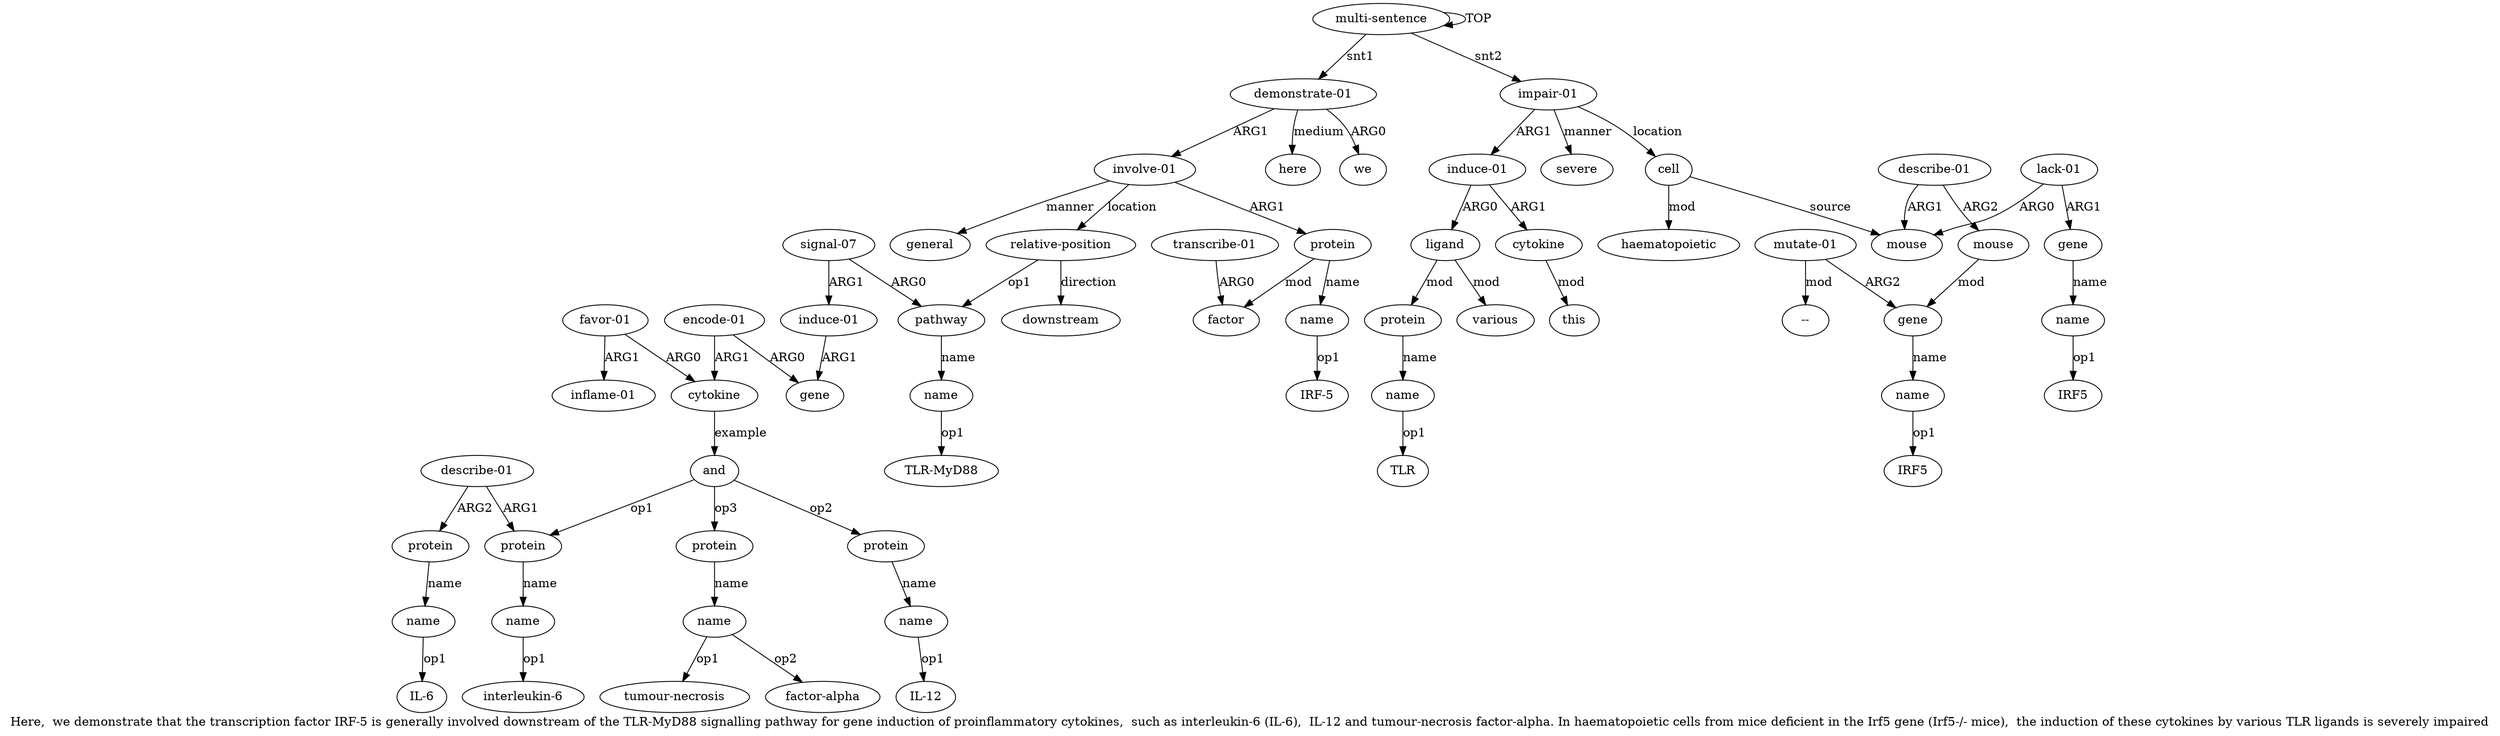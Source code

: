 digraph  {
	graph [label="Here,  we demonstrate that the transcription factor IRF-5 is generally involved downstream of the TLR-MyD88 signalling pathway for \
gene induction of proinflammatory cytokines,  such as interleukin-6 (IL-6),  IL-12 and tumour-necrosis factor-alpha. In haematopoietic \
cells from mice deficient in the Irf5 gene (Irf5-/- mice),  the induction of these cytokines by various TLR ligands is severely \
impaired"];
	node [label="\N"];
	a20	 [color=black,
		gold_ind=20,
		gold_label=protein,
		label=protein,
		test_ind=20,
		test_label=protein];
	a21	 [color=black,
		gold_ind=21,
		gold_label=name,
		label=name,
		test_ind=21,
		test_label=name];
	a20 -> a21 [key=0,
	color=black,
	gold_label=name,
	label=name,
	test_label=name];
"a21 interleukin-6" [color=black,
	gold_ind=-1,
	gold_label="interleukin-6",
	label="interleukin-6",
	test_ind=-1,
	test_label="interleukin-6"];
a21 -> "a21 interleukin-6" [key=0,
color=black,
gold_label=op1,
label=op1,
test_label=op1];
a22 [color=black,
gold_ind=22,
gold_label="describe-01",
label="describe-01",
test_ind=22,
test_label="describe-01"];
a22 -> a20 [key=0,
color=black,
gold_label=ARG1,
label=ARG1,
test_label=ARG1];
a23 [color=black,
gold_ind=23,
gold_label=protein,
label=protein,
test_ind=23,
test_label=protein];
a22 -> a23 [key=0,
color=black,
gold_label=ARG2,
label=ARG2,
test_label=ARG2];
a24 [color=black,
gold_ind=24,
gold_label=name,
label=name,
test_ind=24,
test_label=name];
a23 -> a24 [key=0,
color=black,
gold_label=name,
label=name,
test_label=name];
"a24 IL-6" [color=black,
gold_ind=-1,
gold_label="IL-6",
label="IL-6",
test_ind=-1,
test_label="IL-6"];
a24 -> "a24 IL-6" [key=0,
color=black,
gold_label=op1,
label=op1,
test_label=op1];
a25 [color=black,
gold_ind=25,
gold_label=protein,
label=protein,
test_ind=25,
test_label=protein];
a26 [color=black,
gold_ind=26,
gold_label=name,
label=name,
test_ind=26,
test_label=name];
a25 -> a26 [key=0,
color=black,
gold_label=name,
label=name,
test_label=name];
"a26 IL-12" [color=black,
gold_ind=-1,
gold_label="IL-12",
label="IL-12",
test_ind=-1,
test_label="IL-12"];
a26 -> "a26 IL-12" [key=0,
color=black,
gold_label=op1,
label=op1,
test_label=op1];
a27 [color=black,
gold_ind=27,
gold_label=protein,
label=protein,
test_ind=27,
test_label=protein];
a28 [color=black,
gold_ind=28,
gold_label=name,
label=name,
test_ind=28,
test_label=name];
a27 -> a28 [key=0,
color=black,
gold_label=name,
label=name,
test_label=name];
"a28 tumour-necrosis" [color=black,
gold_ind=-1,
gold_label="tumour-necrosis",
label="tumour-necrosis",
test_ind=-1,
test_label="tumour-necrosis"];
a28 -> "a28 tumour-necrosis" [key=0,
color=black,
gold_label=op1,
label=op1,
test_label=op1];
"a28 factor-alpha" [color=black,
gold_ind=-1,
gold_label="factor-alpha",
label="factor-alpha",
test_ind=-1,
test_label="factor-alpha"];
a28 -> "a28 factor-alpha" [key=0,
color=black,
gold_label=op2,
label=op2,
test_label=op2];
a29 [color=black,
gold_ind=29,
gold_label=downstream,
label=downstream,
test_ind=29,
test_label=downstream];
a31 [color=black,
gold_ind=31,
gold_label="impair-01",
label="impair-01",
test_ind=31,
test_label="impair-01"];
a32 [color=black,
gold_ind=32,
gold_label="induce-01",
label="induce-01",
test_ind=32,
test_label="induce-01"];
a31 -> a32 [key=0,
color=black,
gold_label=ARG1,
label=ARG1,
test_label=ARG1];
a39 [color=black,
gold_ind=39,
gold_label=severe,
label=severe,
test_ind=39,
test_label=severe];
a31 -> a39 [key=0,
color=black,
gold_label=manner,
label=manner,
test_label=manner];
a40 [color=black,
gold_ind=40,
gold_label=cell,
label=cell,
test_ind=40,
test_label=cell];
a31 -> a40 [key=0,
color=black,
gold_label=location,
label=location,
test_label=location];
a30 [color=black,
gold_ind=30,
gold_label=here,
label=here,
test_ind=30,
test_label=here];
a37 [color=black,
gold_ind=37,
gold_label=cytokine,
label=cytokine,
test_ind=37,
test_label=cytokine];
a38 [color=black,
gold_ind=38,
gold_label=this,
label=this,
test_ind=38,
test_label=this];
a37 -> a38 [key=0,
color=black,
gold_label=mod,
label=mod,
test_label=mod];
"a49 IRF5" [color=black,
gold_ind=-1,
gold_label=IRF5,
label=IRF5,
test_ind=-1,
test_label=IRF5];
a36 [color=black,
gold_ind=36,
gold_label=various,
label=various,
test_ind=36,
test_label=various];
a33 [color=black,
gold_ind=33,
gold_label=ligand,
label=ligand,
test_ind=33,
test_label=ligand];
a33 -> a36 [key=0,
color=black,
gold_label=mod,
label=mod,
test_label=mod];
a34 [color=black,
gold_ind=34,
gold_label=protein,
label=protein,
test_ind=34,
test_label=protein];
a33 -> a34 [key=0,
color=black,
gold_label=mod,
label=mod,
test_label=mod];
a35 [color=black,
gold_ind=35,
gold_label=name,
label=name,
test_ind=35,
test_label=name];
"a35 TLR" [color=black,
gold_ind=-1,
gold_label=TLR,
label=TLR,
test_ind=-1,
test_label=TLR];
a35 -> "a35 TLR" [key=0,
color=black,
gold_label=op1,
label=op1,
test_label=op1];
"a11 TLR-MyD88" [color=black,
gold_ind=-1,
gold_label="TLR-MyD88",
label="TLR-MyD88",
test_ind=-1,
test_label="TLR-MyD88"];
a34 -> a35 [key=0,
color=black,
gold_label=name,
label=name,
test_label=name];
a50 [color=black,
gold_ind=50,
gold_label="mutate-01",
label="mutate-01",
test_ind=50,
test_label="mutate-01"];
"a50 --" [color=black,
gold_ind=-1,
gold_label="--",
label="--",
test_ind=-1,
test_label="--"];
a50 -> "a50 --" [key=0,
color=black,
gold_label=mod,
label=mod,
test_label=mod];
a48 [color=black,
gold_ind=48,
gold_label=gene,
label=gene,
test_ind=48,
test_label=gene];
a50 -> a48 [key=0,
color=black,
gold_label=ARG2,
label=ARG2,
test_label=ARG2];
a32 -> a37 [key=0,
color=black,
gold_label=ARG1,
label=ARG1,
test_label=ARG1];
a32 -> a33 [key=0,
color=black,
gold_label=ARG0,
label=ARG0,
test_label=ARG0];
a15 [color=black,
gold_ind=15,
gold_label="encode-01",
label="encode-01",
test_ind=15,
test_label="encode-01"];
a14 [color=black,
gold_ind=14,
gold_label=gene,
label=gene,
test_ind=14,
test_label=gene];
a15 -> a14 [key=0,
color=black,
gold_label=ARG0,
label=ARG0,
test_label=ARG0];
a16 [color=black,
gold_ind=16,
gold_label=cytokine,
label=cytokine,
test_ind=16,
test_label=cytokine];
a15 -> a16 [key=0,
color=black,
gold_label=ARG1,
label=ARG1,
test_label=ARG1];
a17 [color=black,
gold_ind=17,
gold_label="favor-01",
label="favor-01",
test_ind=17,
test_label="favor-01"];
a17 -> a16 [key=0,
color=black,
gold_label=ARG0,
label=ARG0,
test_label=ARG0];
a18 [color=black,
gold_ind=18,
gold_label="inflame-01",
label="inflame-01",
test_ind=18,
test_label="inflame-01"];
a17 -> a18 [key=0,
color=black,
gold_label=ARG1,
label=ARG1,
test_label=ARG1];
a19 [color=black,
gold_ind=19,
gold_label=and,
label=and,
test_ind=19,
test_label=and];
a16 -> a19 [key=0,
color=black,
gold_label=example,
label=example,
test_label=example];
a11 [color=black,
gold_ind=11,
gold_label=name,
label=name,
test_ind=11,
test_label=name];
a11 -> "a11 TLR-MyD88" [key=0,
color=black,
gold_label=op1,
label=op1,
test_label=op1];
a10 [color=black,
gold_ind=10,
gold_label=pathway,
label=pathway,
test_ind=10,
test_label=pathway];
a10 -> a11 [key=0,
color=black,
gold_label=name,
label=name,
test_label=name];
a13 [color=black,
gold_ind=13,
gold_label="induce-01",
label="induce-01",
test_ind=13,
test_label="induce-01"];
a13 -> a14 [key=0,
color=black,
gold_label=ARG1,
label=ARG1,
test_label=ARG1];
a12 [color=black,
gold_ind=12,
gold_label="signal-07",
label="signal-07",
test_ind=12,
test_label="signal-07"];
a12 -> a10 [key=0,
color=black,
gold_label=ARG0,
label=ARG0,
test_label=ARG0];
a12 -> a13 [key=0,
color=black,
gold_label=ARG1,
label=ARG1,
test_label=ARG1];
"a5 IRF-5" [color=black,
gold_ind=-1,
gold_label="IRF-5",
label="IRF-5",
test_ind=-1,
test_label="IRF-5"];
a19 -> a20 [key=0,
color=black,
gold_label=op1,
label=op1,
test_label=op1];
a19 -> a25 [key=0,
color=black,
gold_label=op2,
label=op2,
test_label=op2];
a19 -> a27 [key=0,
color=black,
gold_label=op3,
label=op3,
test_label=op3];
a1 [color=black,
gold_ind=1,
gold_label="demonstrate-01",
label="demonstrate-01",
test_ind=1,
test_label="demonstrate-01"];
a1 -> a30 [key=0,
color=black,
gold_label=medium,
label=medium,
test_label=medium];
a3 [color=black,
gold_ind=3,
gold_label="involve-01",
label="involve-01",
test_ind=3,
test_label="involve-01"];
a1 -> a3 [key=0,
color=black,
gold_label=ARG1,
label=ARG1,
test_label=ARG1];
a2 [color=black,
gold_ind=2,
gold_label=we,
label=we,
test_ind=2,
test_label=we];
a1 -> a2 [key=0,
color=black,
gold_label=ARG0,
label=ARG0,
test_label=ARG0];
a0 [color=black,
gold_ind=0,
gold_label="multi-sentence",
label="multi-sentence",
test_ind=0,
test_label="multi-sentence"];
a0 -> a31 [key=0,
color=black,
gold_label=snt2,
label=snt2,
test_label=snt2];
a0 -> a1 [key=0,
color=black,
gold_label=snt1,
label=snt1,
test_label=snt1];
a0 -> a0 [key=0,
color=black,
gold_label=TOP,
label=TOP,
test_label=TOP];
a4 [color=black,
gold_ind=4,
gold_label=protein,
label=protein,
test_ind=4,
test_label=protein];
a3 -> a4 [key=0,
color=black,
gold_label=ARG1,
label=ARG1,
test_label=ARG1];
a9 [color=black,
gold_ind=9,
gold_label="relative-position",
label="relative-position",
test_ind=9,
test_label="relative-position"];
a3 -> a9 [key=0,
color=black,
gold_label=location,
label=location,
test_label=location];
a8 [color=black,
gold_ind=8,
gold_label=general,
label=general,
test_ind=8,
test_label=general];
a3 -> a8 [key=0,
color=black,
gold_label=manner,
label=manner,
test_label=manner];
a5 [color=black,
gold_ind=5,
gold_label=name,
label=name,
test_ind=5,
test_label=name];
a5 -> "a5 IRF-5" [key=0,
color=black,
gold_label=op1,
label=op1,
test_label=op1];
a4 -> a5 [key=0,
color=black,
gold_label=name,
label=name,
test_label=name];
a6 [color=black,
gold_ind=6,
gold_label=factor,
label=factor,
test_ind=6,
test_label=factor];
a4 -> a6 [key=0,
color=black,
gold_label=mod,
label=mod,
test_label=mod];
a7 [color=black,
gold_ind=7,
gold_label="transcribe-01",
label="transcribe-01",
test_ind=7,
test_label="transcribe-01"];
a7 -> a6 [key=0,
color=black,
gold_label=ARG0,
label=ARG0,
test_label=ARG0];
a9 -> a29 [key=0,
color=black,
gold_label=direction,
label=direction,
test_label=direction];
a9 -> a10 [key=0,
color=black,
gold_label=op1,
label=op1,
test_label=op1];
"a45 IRF5" [color=black,
gold_ind=-1,
gold_label=IRF5,
label=IRF5,
test_ind=-1,
test_label=IRF5];
a46 [color=black,
gold_ind=46,
gold_label="describe-01",
label="describe-01",
test_ind=46,
test_label="describe-01"];
a47 [color=black,
gold_ind=47,
gold_label=mouse,
label=mouse,
test_ind=47,
test_label=mouse];
a46 -> a47 [key=0,
color=black,
gold_label=ARG2,
label=ARG2,
test_label=ARG2];
a42 [color=black,
gold_ind=42,
gold_label=mouse,
label=mouse,
test_ind=42,
test_label=mouse];
a46 -> a42 [key=0,
color=black,
gold_label=ARG1,
label=ARG1,
test_label=ARG1];
a47 -> a48 [key=0,
color=black,
gold_label=mod,
label=mod,
test_label=mod];
a44 [color=black,
gold_ind=44,
gold_label=gene,
label=gene,
test_ind=44,
test_label=gene];
a45 [color=black,
gold_ind=45,
gold_label=name,
label=name,
test_ind=45,
test_label=name];
a44 -> a45 [key=0,
color=black,
gold_label=name,
label=name,
test_label=name];
a45 -> "a45 IRF5" [key=0,
color=black,
gold_label=op1,
label=op1,
test_label=op1];
a43 [color=black,
gold_ind=43,
gold_label="lack-01",
label="lack-01",
test_ind=43,
test_label="lack-01"];
a43 -> a44 [key=0,
color=black,
gold_label=ARG1,
label=ARG1,
test_label=ARG1];
a43 -> a42 [key=0,
color=black,
gold_label=ARG0,
label=ARG0,
test_label=ARG0];
a40 -> a42 [key=0,
color=black,
gold_label=source,
label=source,
test_label=source];
a41 [color=black,
gold_ind=41,
gold_label=haematopoietic,
label=haematopoietic,
test_ind=41,
test_label=haematopoietic];
a40 -> a41 [key=0,
color=black,
gold_label=mod,
label=mod,
test_label=mod];
a49 [color=black,
gold_ind=49,
gold_label=name,
label=name,
test_ind=49,
test_label=name];
a48 -> a49 [key=0,
color=black,
gold_label=name,
label=name,
test_label=name];
a49 -> "a49 IRF5" [key=0,
color=black,
gold_label=op1,
label=op1,
test_label=op1];
}
